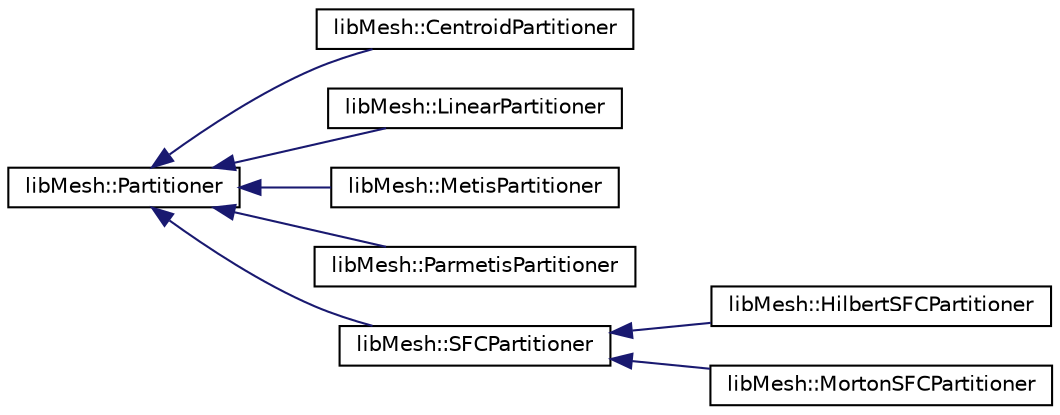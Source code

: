 digraph "Graphical Class Hierarchy"
{
  edge [fontname="Helvetica",fontsize="10",labelfontname="Helvetica",labelfontsize="10"];
  node [fontname="Helvetica",fontsize="10",shape=record];
  rankdir="LR";
  Node1 [label="libMesh::Partitioner",height=0.2,width=0.4,color="black", fillcolor="white", style="filled",URL="$classlibMesh_1_1Partitioner.html"];
  Node1 -> Node2 [dir="back",color="midnightblue",fontsize="10",style="solid",fontname="Helvetica"];
  Node2 [label="libMesh::CentroidPartitioner",height=0.2,width=0.4,color="black", fillcolor="white", style="filled",URL="$classlibMesh_1_1CentroidPartitioner.html"];
  Node1 -> Node3 [dir="back",color="midnightblue",fontsize="10",style="solid",fontname="Helvetica"];
  Node3 [label="libMesh::LinearPartitioner",height=0.2,width=0.4,color="black", fillcolor="white", style="filled",URL="$classlibMesh_1_1LinearPartitioner.html"];
  Node1 -> Node4 [dir="back",color="midnightblue",fontsize="10",style="solid",fontname="Helvetica"];
  Node4 [label="libMesh::MetisPartitioner",height=0.2,width=0.4,color="black", fillcolor="white", style="filled",URL="$classlibMesh_1_1MetisPartitioner.html"];
  Node1 -> Node5 [dir="back",color="midnightblue",fontsize="10",style="solid",fontname="Helvetica"];
  Node5 [label="libMesh::ParmetisPartitioner",height=0.2,width=0.4,color="black", fillcolor="white", style="filled",URL="$classlibMesh_1_1ParmetisPartitioner.html"];
  Node1 -> Node6 [dir="back",color="midnightblue",fontsize="10",style="solid",fontname="Helvetica"];
  Node6 [label="libMesh::SFCPartitioner",height=0.2,width=0.4,color="black", fillcolor="white", style="filled",URL="$classlibMesh_1_1SFCPartitioner.html"];
  Node6 -> Node7 [dir="back",color="midnightblue",fontsize="10",style="solid",fontname="Helvetica"];
  Node7 [label="libMesh::HilbertSFCPartitioner",height=0.2,width=0.4,color="black", fillcolor="white", style="filled",URL="$classlibMesh_1_1HilbertSFCPartitioner.html"];
  Node6 -> Node8 [dir="back",color="midnightblue",fontsize="10",style="solid",fontname="Helvetica"];
  Node8 [label="libMesh::MortonSFCPartitioner",height=0.2,width=0.4,color="black", fillcolor="white", style="filled",URL="$classlibMesh_1_1MortonSFCPartitioner.html"];
}
